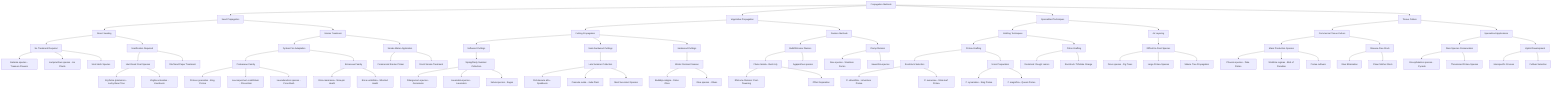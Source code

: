 %% PROPAGATION METHODS TREE
graph TD
    PM[Propagation Methods] --> PM1[Seed Propagation]
    PM --> PM2[Vegetative Propagation]
    PM --> PM3[Specialized Techniques]
    PM --> PM4[Tissue Culture]
    
    PM1 --> PM1a[Direct Seeding]
    PM1a --> PM1a1[No Treatment Required]
    PM1a1 --> PM1a1a[Gazania species - Treasure Flowers]
    PM1a1 --> PM1a1b[Lampranthus species - Ice Plants]
    PM1a1 --> PM1a1c[Most Herb Species]
    PM1a --> PM1a2[Scarification Required]
    PM1a2 --> PM1a2a[Hard Seed Coat Species]
    PM1a2a --> PM1a2a1[Erythrina lysistemon - Lucky Bean Tree]
    PM1a2a --> PM1a2a2[Virgilia oroboides - Keurboom]
    PM1a2 --> PM1a2b[File/Sand Paper Treatment]
    
    PM1 --> PM1b[Smoke Treatment]
    PM1b --> PM1b1[Fynbos Fire Adaptation]
    PM1b1 --> PM1b1a[Proteaceae Family]
    PM1b1a --> PM1b1a1[Protea cynaroides - King Protea]
    PM1b1a --> PM1b1a2[Leucospermum cordifolium - Pincushion]
    PM1b1a --> PM1b1a3[Leucadendron species - Cone Bush]
    PM1b1 --> PM1b1b[Ericaceae Family]
    PM1b1b --> PM1b1b1[Erica mammosa - Nine-pin Heath]
    PM1b1b --> PM1b1b2[Erica verticillata - Whorled Heath]
    PM1b --> PM1b2[Smoke Water Application]
    PM1b2 --> PM1b2a[Commercial Smoke Primer]
    PM1b2 --> PM1b2b[Fresh Smoke Treatment]
    
    PM2 --> PM2a[Cutting Propagation]
    PM2a --> PM2a1[Softwood Cuttings]
    PM2a1 --> PM2a1a[Spring/Early Summer Collection]
    PM2a1a --> PM2a1a1[Pelargonium species - Geraniums]
    PM2a1a --> PM2a1a2[Lavandula species - Lavenders]
    PM2a1a --> PM2a1a3[Salvia species - Sages]
    PM2a --> PM2a2[Semi-hardwood Cuttings]
    PM2a2 --> PM2a2a[Late Summer Collection]
    PM2a2a --> PM2a2a1[Portulacaria afra - Spekboom]
    PM2a2a --> PM2a2a2[Crassula ovata - Jade Plant]
    PM2a2a --> PM2a2a3[Most Succulent Species]
    PM2a --> PM2a3[Hardwood Cuttings]
    PM2a3 --> PM2a3a[Winter Dormant Season]
    PM2a3a --> PM2a3a1[Buddleja saligna - False Olive]
    PM2a3a --> PM2a3a2[Olea species - Olives]
    
    PM2 --> PM2b[Division Methods]
    PM2b --> PM2b1[Bulb/Rhizome Division]
    PM2b1 --> PM2b1a[Clivia miniata - Bush Lily]
    PM2b1a --> PM2b1a1[Rhizome Division: Post-flowering]
    PM2b1a --> PM2b1a2[Offset Separation]
    PM2b1 --> PM2b1b[Agapanthus species]
    PM2b --> PM2b2[Clump Division]
    PM2b2 --> PM2b2a[Aloe species - Stemless Forms]
    PM2b2 --> PM2b2b[Haworthia species]
    
    PM3 --> PM3a[Grafting Techniques]
    PM3a --> PM3a1[Protea Grafting]
    PM3a1 --> PM3a1a[Rootstock Selection]
    PM3a1a --> PM3a1a1[P. obtusifolia - Limestone Protea]
    PM3a1a --> PM3a1a2[P. susannae - Stink-leaf Protea]
    PM3a1 --> PM3a1b[Scion Preparation]
    PM3a1b --> PM3a1b1[P. cynaroides - King Protea]
    PM3a1b --> PM3a1b2[P. magnifica - Queen Protea]
    PM3a --> PM3a2[Citrus Grafting]
    PM3a2 --> PM3a2a[Rootstock: Rough Lemon]
    PM3a2 --> PM3a2b[Rootstock: Trifoliate Orange]
    
    PM3 --> PM3b[Air Layering]
    PM3b --> PM3b1[Difficult-to-Root Species]
    PM3b1 --> PM3b1a[Ficus species - Fig Trees]
    PM3b1 --> PM3b1b[Large Protea Species]
    PM3b1 --> PM3b1c[Mature Tree Propagation]
    
    PM4 --> PM4a[Commercial Tissue Culture]
    PM4a --> PM4a1[Mass Production Species]
    PM4a1 --> PM4a1a[Phoenix species - Date Palms]
    PM4a1 --> PM4a1b[Strelitzia reginae - Bird of Paradise]
    PM4a1 --> PM4a1c[Protea cultivars]
    PM4a --> PM4a2[Disease-Free Stock]
    PM4a2 --> PM4a2a[Virus Elimination]
    PM4a2 --> PM4a2b[Clean Mother Stock]
    PM4 --> PM4b[Specialized Applications]
    PM4b --> PM4b1[Rare Species Conservation]
    PM4b1 --> PM4b1a[Encephalartos species - Cycads]
    PM4b1 --> PM4b1b[Threatened Protea Species]
    PM4b --> PM4b2[Hybrid Development]
    PM4b2 --> PM4b2a[Interspecific Crosses]
    PM4b2 --> PM4b2b[Cultivar Selection]